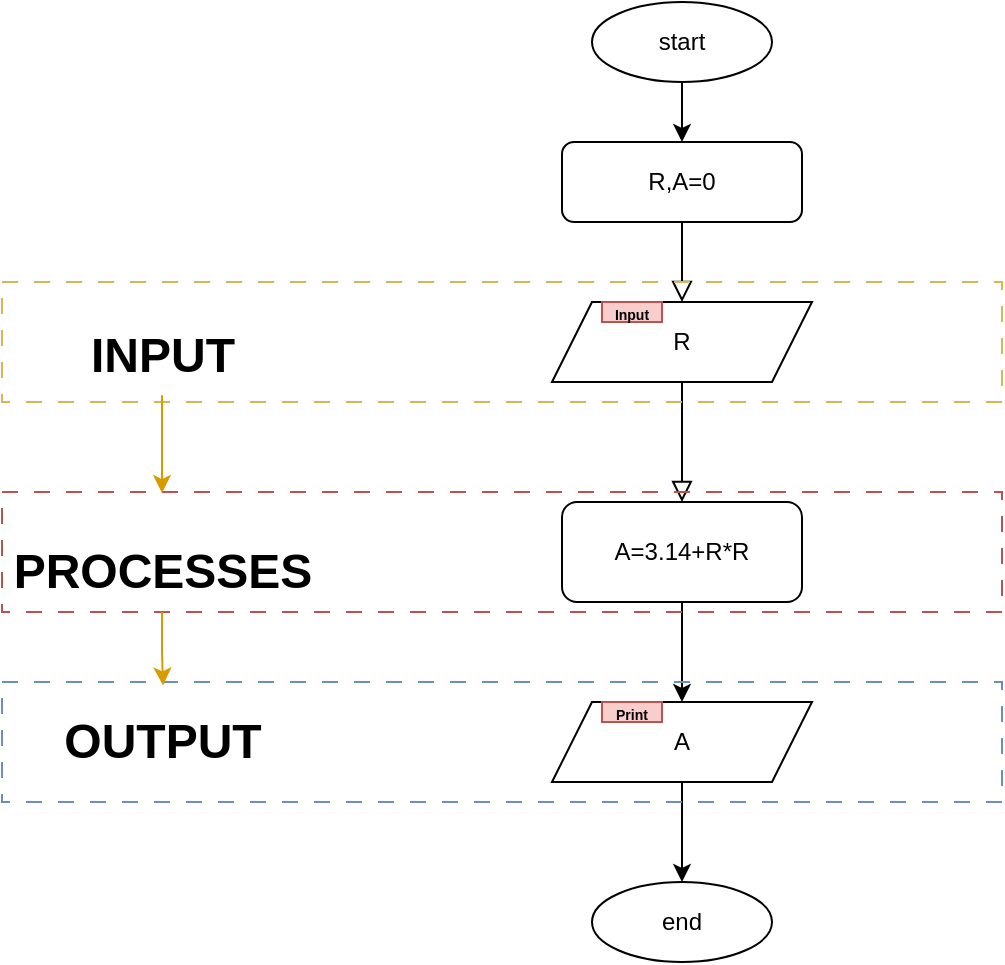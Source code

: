 <mxfile version="26.0.14" pages="2">
  <diagram id="C5RBs43oDa-KdzZeNtuy" name="01 – Circle Area ">
    <mxGraphModel dx="683" dy="445" grid="1" gridSize="10" guides="1" tooltips="1" connect="1" arrows="1" fold="1" page="1" pageScale="1" pageWidth="827" pageHeight="1169" math="0" shadow="0">
      <root>
        <mxCell id="WIyWlLk6GJQsqaUBKTNV-0" />
        <mxCell id="WIyWlLk6GJQsqaUBKTNV-1" parent="WIyWlLk6GJQsqaUBKTNV-0" />
        <mxCell id="WIyWlLk6GJQsqaUBKTNV-2" value="" style="rounded=0;html=1;jettySize=auto;orthogonalLoop=1;fontSize=11;endArrow=block;endFill=0;endSize=8;strokeWidth=1;shadow=0;labelBackgroundColor=none;edgeStyle=orthogonalEdgeStyle;entryX=0.5;entryY=0;entryDx=0;entryDy=0;" parent="WIyWlLk6GJQsqaUBKTNV-1" source="6i9mhLqe5ygLtg-Nuki5-2" target="m96oFd4sjMKujWYo12Lj-0" edge="1">
          <mxGeometry relative="1" as="geometry">
            <mxPoint x="400" y="270" as="targetPoint" />
          </mxGeometry>
        </mxCell>
        <mxCell id="WIyWlLk6GJQsqaUBKTNV-3" value="R,A=0" style="rounded=1;whiteSpace=wrap;html=1;fontSize=12;glass=0;strokeWidth=1;shadow=0;" parent="WIyWlLk6GJQsqaUBKTNV-1" vertex="1">
          <mxGeometry x="340" y="90" width="120" height="40" as="geometry" />
        </mxCell>
        <mxCell id="6i9mhLqe5ygLtg-Nuki5-1" style="edgeStyle=orthogonalEdgeStyle;rounded=0;orthogonalLoop=1;jettySize=auto;html=1;exitX=0.5;exitY=1;exitDx=0;exitDy=0;" edge="1" parent="WIyWlLk6GJQsqaUBKTNV-1" source="6i9mhLqe5ygLtg-Nuki5-0" target="WIyWlLk6GJQsqaUBKTNV-3">
          <mxGeometry relative="1" as="geometry" />
        </mxCell>
        <mxCell id="6i9mhLqe5ygLtg-Nuki5-0" value="start" style="ellipse;whiteSpace=wrap;html=1;" vertex="1" parent="WIyWlLk6GJQsqaUBKTNV-1">
          <mxGeometry x="355" y="20" width="90" height="40" as="geometry" />
        </mxCell>
        <mxCell id="6i9mhLqe5ygLtg-Nuki5-3" value="" style="rounded=0;html=1;jettySize=auto;orthogonalLoop=1;fontSize=11;endArrow=block;endFill=0;endSize=8;strokeWidth=1;shadow=0;labelBackgroundColor=none;edgeStyle=orthogonalEdgeStyle;" edge="1" parent="WIyWlLk6GJQsqaUBKTNV-1" source="WIyWlLk6GJQsqaUBKTNV-3" target="6i9mhLqe5ygLtg-Nuki5-2">
          <mxGeometry relative="1" as="geometry">
            <mxPoint x="400" y="160" as="sourcePoint" />
            <mxPoint x="400" y="270" as="targetPoint" />
          </mxGeometry>
        </mxCell>
        <mxCell id="m96oFd4sjMKujWYo12Lj-2" style="edgeStyle=orthogonalEdgeStyle;rounded=0;orthogonalLoop=1;jettySize=auto;html=1;exitX=0.5;exitY=1;exitDx=0;exitDy=0;entryX=0.5;entryY=0;entryDx=0;entryDy=0;" edge="1" parent="WIyWlLk6GJQsqaUBKTNV-1" source="m96oFd4sjMKujWYo12Lj-0" target="m96oFd4sjMKujWYo12Lj-1">
          <mxGeometry relative="1" as="geometry" />
        </mxCell>
        <mxCell id="m96oFd4sjMKujWYo12Lj-0" value="A=3.14+R*R" style="rounded=1;whiteSpace=wrap;html=1;fontSize=12;glass=0;strokeWidth=1;shadow=0;" vertex="1" parent="WIyWlLk6GJQsqaUBKTNV-1">
          <mxGeometry x="340" y="270" width="120" height="50" as="geometry" />
        </mxCell>
        <mxCell id="m96oFd4sjMKujWYo12Lj-4" style="edgeStyle=orthogonalEdgeStyle;rounded=0;orthogonalLoop=1;jettySize=auto;html=1;entryX=0.5;entryY=0;entryDx=0;entryDy=0;" edge="1" parent="WIyWlLk6GJQsqaUBKTNV-1" source="m96oFd4sjMKujWYo12Lj-1" target="m96oFd4sjMKujWYo12Lj-3">
          <mxGeometry relative="1" as="geometry" />
        </mxCell>
        <mxCell id="m96oFd4sjMKujWYo12Lj-3" value="end" style="ellipse;whiteSpace=wrap;html=1;" vertex="1" parent="WIyWlLk6GJQsqaUBKTNV-1">
          <mxGeometry x="355" y="460" width="90" height="40" as="geometry" />
        </mxCell>
        <mxCell id="m96oFd4sjMKujWYo12Lj-6" value="" style="group" vertex="1" connectable="0" parent="WIyWlLk6GJQsqaUBKTNV-1">
          <mxGeometry x="335" y="170" width="130" height="40" as="geometry" />
        </mxCell>
        <mxCell id="6i9mhLqe5ygLtg-Nuki5-2" value="R" style="shape=parallelogram;perimeter=parallelogramPerimeter;whiteSpace=wrap;html=1;fixedSize=1;" vertex="1" parent="m96oFd4sjMKujWYo12Lj-6">
          <mxGeometry width="130" height="40" as="geometry" />
        </mxCell>
        <mxCell id="m96oFd4sjMKujWYo12Lj-5" value="&lt;font style=&quot;font-size: 7px;&quot;&gt;&lt;b&gt;Input&lt;/b&gt;&lt;/font&gt;" style="rounded=0;whiteSpace=wrap;html=1;fillColor=#f8cecc;strokeColor=#b85450;" vertex="1" parent="m96oFd4sjMKujWYo12Lj-6">
          <mxGeometry x="25" width="30" height="10" as="geometry" />
        </mxCell>
        <mxCell id="m96oFd4sjMKujWYo12Lj-8" value="" style="group" vertex="1" connectable="0" parent="WIyWlLk6GJQsqaUBKTNV-1">
          <mxGeometry x="335" y="370" width="130" height="40" as="geometry" />
        </mxCell>
        <mxCell id="m96oFd4sjMKujWYo12Lj-1" value="A" style="shape=parallelogram;perimeter=parallelogramPerimeter;whiteSpace=wrap;html=1;fixedSize=1;" vertex="1" parent="m96oFd4sjMKujWYo12Lj-8">
          <mxGeometry width="130" height="40" as="geometry" />
        </mxCell>
        <mxCell id="m96oFd4sjMKujWYo12Lj-7" value="&lt;font style=&quot;font-size: 7px;&quot;&gt;&lt;b&gt;Print&lt;/b&gt;&lt;/font&gt;" style="rounded=0;whiteSpace=wrap;html=1;fillColor=#f8cecc;strokeColor=#b85450;" vertex="1" parent="m96oFd4sjMKujWYo12Lj-8">
          <mxGeometry x="25" width="30" height="10" as="geometry" />
        </mxCell>
        <mxCell id="m96oFd4sjMKujWYo12Lj-11" value="" style="group;fillColor=none;strokeColor=#d6b656;dashed=1;dashPattern=8 8;" vertex="1" connectable="0" parent="WIyWlLk6GJQsqaUBKTNV-1">
          <mxGeometry x="60" y="160" width="500" height="60" as="geometry" />
        </mxCell>
        <mxCell id="m96oFd4sjMKujWYo12Lj-10" value="&lt;b&gt;&lt;font style=&quot;font-size: 24px;&quot;&gt;INPUT&lt;/font&gt;&lt;/b&gt;" style="text;html=1;align=center;verticalAlign=middle;resizable=0;points=[];autosize=1;strokeColor=none;fillColor=none;" vertex="1" parent="m96oFd4sjMKujWYo12Lj-11">
          <mxGeometry x="30" y="16.667" width="100" height="40" as="geometry" />
        </mxCell>
        <mxCell id="m96oFd4sjMKujWYo12Lj-12" value="" style="rounded=0;whiteSpace=wrap;html=1;fillColor=none;strokeColor=#b85450;dashed=1;dashPattern=8 8;" vertex="1" parent="WIyWlLk6GJQsqaUBKTNV-1">
          <mxGeometry x="60" y="265" width="500" height="60" as="geometry" />
        </mxCell>
        <mxCell id="m96oFd4sjMKujWYo12Lj-13" value="&lt;b&gt;&lt;font style=&quot;font-size: 24px;&quot;&gt;PROCESSES&lt;/font&gt;&lt;/b&gt;" style="text;html=1;align=center;verticalAlign=middle;resizable=0;points=[];autosize=1;strokeColor=none;fillColor=none;" vertex="1" parent="WIyWlLk6GJQsqaUBKTNV-1">
          <mxGeometry x="60" y="285" width="160" height="40" as="geometry" />
        </mxCell>
        <mxCell id="m96oFd4sjMKujWYo12Lj-14" value="" style="rounded=0;whiteSpace=wrap;html=1;fillColor=none;strokeColor=#6c8ebf;dashed=1;dashPattern=8 8;" vertex="1" parent="WIyWlLk6GJQsqaUBKTNV-1">
          <mxGeometry x="60" y="360" width="500" height="60" as="geometry" />
        </mxCell>
        <mxCell id="m96oFd4sjMKujWYo12Lj-15" value="&lt;b&gt;&lt;font style=&quot;font-size: 24px;&quot;&gt;OUTPUT&lt;/font&gt;&lt;/b&gt;" style="text;html=1;align=center;verticalAlign=middle;resizable=0;points=[];autosize=1;strokeColor=none;fillColor=none;" vertex="1" parent="WIyWlLk6GJQsqaUBKTNV-1">
          <mxGeometry x="80" y="370" width="120" height="40" as="geometry" />
        </mxCell>
        <mxCell id="m96oFd4sjMKujWYo12Lj-16" style="edgeStyle=orthogonalEdgeStyle;rounded=0;orthogonalLoop=1;jettySize=auto;html=1;entryX=0.16;entryY=0.009;entryDx=0;entryDy=0;entryPerimeter=0;fillColor=#ffe6cc;strokeColor=#d79b00;" edge="1" parent="WIyWlLk6GJQsqaUBKTNV-1" source="m96oFd4sjMKujWYo12Lj-10" target="m96oFd4sjMKujWYo12Lj-12">
          <mxGeometry relative="1" as="geometry" />
        </mxCell>
        <mxCell id="m96oFd4sjMKujWYo12Lj-17" style="edgeStyle=orthogonalEdgeStyle;rounded=0;orthogonalLoop=1;jettySize=auto;html=1;entryX=0.161;entryY=0.029;entryDx=0;entryDy=0;entryPerimeter=0;fillColor=#ffe6cc;strokeColor=#d79b00;" edge="1" parent="WIyWlLk6GJQsqaUBKTNV-1" source="m96oFd4sjMKujWYo12Lj-13" target="m96oFd4sjMKujWYo12Lj-14">
          <mxGeometry relative="1" as="geometry" />
        </mxCell>
      </root>
    </mxGraphModel>
  </diagram>
  <diagram name="Copy of 01 – Circle Area " id="V2f5SvhzDrt1Djuk4o3A">
    <mxGraphModel grid="1" page="1" gridSize="10" guides="1" tooltips="1" connect="1" arrows="1" fold="1" pageScale="1" pageWidth="827" pageHeight="1169" math="0" shadow="0">
      <root>
        <mxCell id="XAE3gg-LZW54IfptFSL0-0" />
        <mxCell id="XAE3gg-LZW54IfptFSL0-1" parent="XAE3gg-LZW54IfptFSL0-0" />
        <mxCell id="XAE3gg-LZW54IfptFSL0-2" value="" style="rounded=0;html=1;jettySize=auto;orthogonalLoop=1;fontSize=11;endArrow=block;endFill=0;endSize=8;strokeWidth=1;shadow=0;labelBackgroundColor=none;edgeStyle=orthogonalEdgeStyle;" edge="1" parent="XAE3gg-LZW54IfptFSL0-1" source="XAE3gg-LZW54IfptFSL0-16" target="XAE3gg-LZW54IfptFSL0-6">
          <mxGeometry relative="1" as="geometry" />
        </mxCell>
        <mxCell id="XAE3gg-LZW54IfptFSL0-3" value="R,A=0" style="rounded=1;whiteSpace=wrap;html=1;fontSize=12;glass=0;strokeWidth=1;shadow=0;" vertex="1" parent="XAE3gg-LZW54IfptFSL0-1">
          <mxGeometry x="340" y="90" width="120" height="40" as="geometry" />
        </mxCell>
        <mxCell id="XAE3gg-LZW54IfptFSL0-4" value="Yes" style="rounded=0;html=1;jettySize=auto;orthogonalLoop=1;fontSize=11;endArrow=block;endFill=0;endSize=8;strokeWidth=1;shadow=0;labelBackgroundColor=none;edgeStyle=orthogonalEdgeStyle;" edge="1" parent="XAE3gg-LZW54IfptFSL0-1" source="XAE3gg-LZW54IfptFSL0-6" target="XAE3gg-LZW54IfptFSL0-10">
          <mxGeometry y="20" relative="1" as="geometry">
            <mxPoint as="offset" />
          </mxGeometry>
        </mxCell>
        <mxCell id="XAE3gg-LZW54IfptFSL0-5" value="No" style="edgeStyle=orthogonalEdgeStyle;rounded=0;html=1;jettySize=auto;orthogonalLoop=1;fontSize=11;endArrow=block;endFill=0;endSize=8;strokeWidth=1;shadow=0;labelBackgroundColor=none;" edge="1" parent="XAE3gg-LZW54IfptFSL0-1" source="XAE3gg-LZW54IfptFSL0-6" target="XAE3gg-LZW54IfptFSL0-7">
          <mxGeometry y="10" relative="1" as="geometry">
            <mxPoint as="offset" />
          </mxGeometry>
        </mxCell>
        <mxCell id="XAE3gg-LZW54IfptFSL0-6" value="Lamp&lt;br&gt;plugged in?" style="rhombus;whiteSpace=wrap;html=1;shadow=0;fontFamily=Helvetica;fontSize=12;align=center;strokeWidth=1;spacing=6;spacingTop=-4;" vertex="1" parent="XAE3gg-LZW54IfptFSL0-1">
          <mxGeometry x="350" y="270" width="100" height="80" as="geometry" />
        </mxCell>
        <mxCell id="XAE3gg-LZW54IfptFSL0-7" value="Plug in lamp" style="rounded=1;whiteSpace=wrap;html=1;fontSize=12;glass=0;strokeWidth=1;shadow=0;" vertex="1" parent="XAE3gg-LZW54IfptFSL0-1">
          <mxGeometry x="500" y="290" width="120" height="40" as="geometry" />
        </mxCell>
        <mxCell id="XAE3gg-LZW54IfptFSL0-8" value="No" style="rounded=0;html=1;jettySize=auto;orthogonalLoop=1;fontSize=11;endArrow=block;endFill=0;endSize=8;strokeWidth=1;shadow=0;labelBackgroundColor=none;edgeStyle=orthogonalEdgeStyle;" edge="1" parent="XAE3gg-LZW54IfptFSL0-1" source="XAE3gg-LZW54IfptFSL0-10" target="XAE3gg-LZW54IfptFSL0-11">
          <mxGeometry x="0.333" y="20" relative="1" as="geometry">
            <mxPoint as="offset" />
          </mxGeometry>
        </mxCell>
        <mxCell id="XAE3gg-LZW54IfptFSL0-9" value="Yes" style="edgeStyle=orthogonalEdgeStyle;rounded=0;html=1;jettySize=auto;orthogonalLoop=1;fontSize=11;endArrow=block;endFill=0;endSize=8;strokeWidth=1;shadow=0;labelBackgroundColor=none;" edge="1" parent="XAE3gg-LZW54IfptFSL0-1" source="XAE3gg-LZW54IfptFSL0-10" target="XAE3gg-LZW54IfptFSL0-12">
          <mxGeometry y="10" relative="1" as="geometry">
            <mxPoint as="offset" />
          </mxGeometry>
        </mxCell>
        <mxCell id="XAE3gg-LZW54IfptFSL0-10" value="Bulb&lt;br&gt;burned out?" style="rhombus;whiteSpace=wrap;html=1;shadow=0;fontFamily=Helvetica;fontSize=12;align=center;strokeWidth=1;spacing=6;spacingTop=-4;" vertex="1" parent="XAE3gg-LZW54IfptFSL0-1">
          <mxGeometry x="350" y="390" width="100" height="80" as="geometry" />
        </mxCell>
        <mxCell id="XAE3gg-LZW54IfptFSL0-11" value="Repair Lamp" style="rounded=1;whiteSpace=wrap;html=1;fontSize=12;glass=0;strokeWidth=1;shadow=0;" vertex="1" parent="XAE3gg-LZW54IfptFSL0-1">
          <mxGeometry x="340" y="530" width="120" height="40" as="geometry" />
        </mxCell>
        <mxCell id="XAE3gg-LZW54IfptFSL0-12" value="Replace Bulb" style="rounded=1;whiteSpace=wrap;html=1;fontSize=12;glass=0;strokeWidth=1;shadow=0;" vertex="1" parent="XAE3gg-LZW54IfptFSL0-1">
          <mxGeometry x="500" y="410" width="120" height="40" as="geometry" />
        </mxCell>
        <mxCell id="XAE3gg-LZW54IfptFSL0-13" style="edgeStyle=orthogonalEdgeStyle;rounded=0;orthogonalLoop=1;jettySize=auto;html=1;exitX=0.5;exitY=1;exitDx=0;exitDy=0;" edge="1" parent="XAE3gg-LZW54IfptFSL0-1" source="XAE3gg-LZW54IfptFSL0-14" target="XAE3gg-LZW54IfptFSL0-3">
          <mxGeometry relative="1" as="geometry" />
        </mxCell>
        <mxCell id="XAE3gg-LZW54IfptFSL0-14" value="start" style="ellipse;whiteSpace=wrap;html=1;" vertex="1" parent="XAE3gg-LZW54IfptFSL0-1">
          <mxGeometry x="355" y="20" width="90" height="40" as="geometry" />
        </mxCell>
        <mxCell id="XAE3gg-LZW54IfptFSL0-15" value="" style="rounded=0;html=1;jettySize=auto;orthogonalLoop=1;fontSize=11;endArrow=block;endFill=0;endSize=8;strokeWidth=1;shadow=0;labelBackgroundColor=none;edgeStyle=orthogonalEdgeStyle;" edge="1" parent="XAE3gg-LZW54IfptFSL0-1" source="XAE3gg-LZW54IfptFSL0-3" target="XAE3gg-LZW54IfptFSL0-16">
          <mxGeometry relative="1" as="geometry">
            <mxPoint x="400" y="160" as="sourcePoint" />
            <mxPoint x="400" y="270" as="targetPoint" />
          </mxGeometry>
        </mxCell>
        <mxCell id="XAE3gg-LZW54IfptFSL0-16" value="R" style="shape=parallelogram;perimeter=parallelogramPerimeter;whiteSpace=wrap;html=1;fixedSize=1;" vertex="1" parent="XAE3gg-LZW54IfptFSL0-1">
          <mxGeometry x="335" y="180" width="130" height="40" as="geometry" />
        </mxCell>
      </root>
    </mxGraphModel>
  </diagram>
</mxfile>
